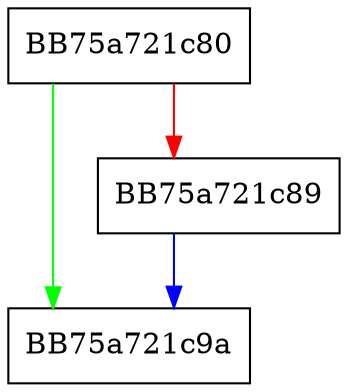 digraph SetupKillbitIEProtection {
  node [shape="box"];
  graph [splines=ortho];
  BB75a721c80 -> BB75a721c9a [color="green"];
  BB75a721c80 -> BB75a721c89 [color="red"];
  BB75a721c89 -> BB75a721c9a [color="blue"];
}